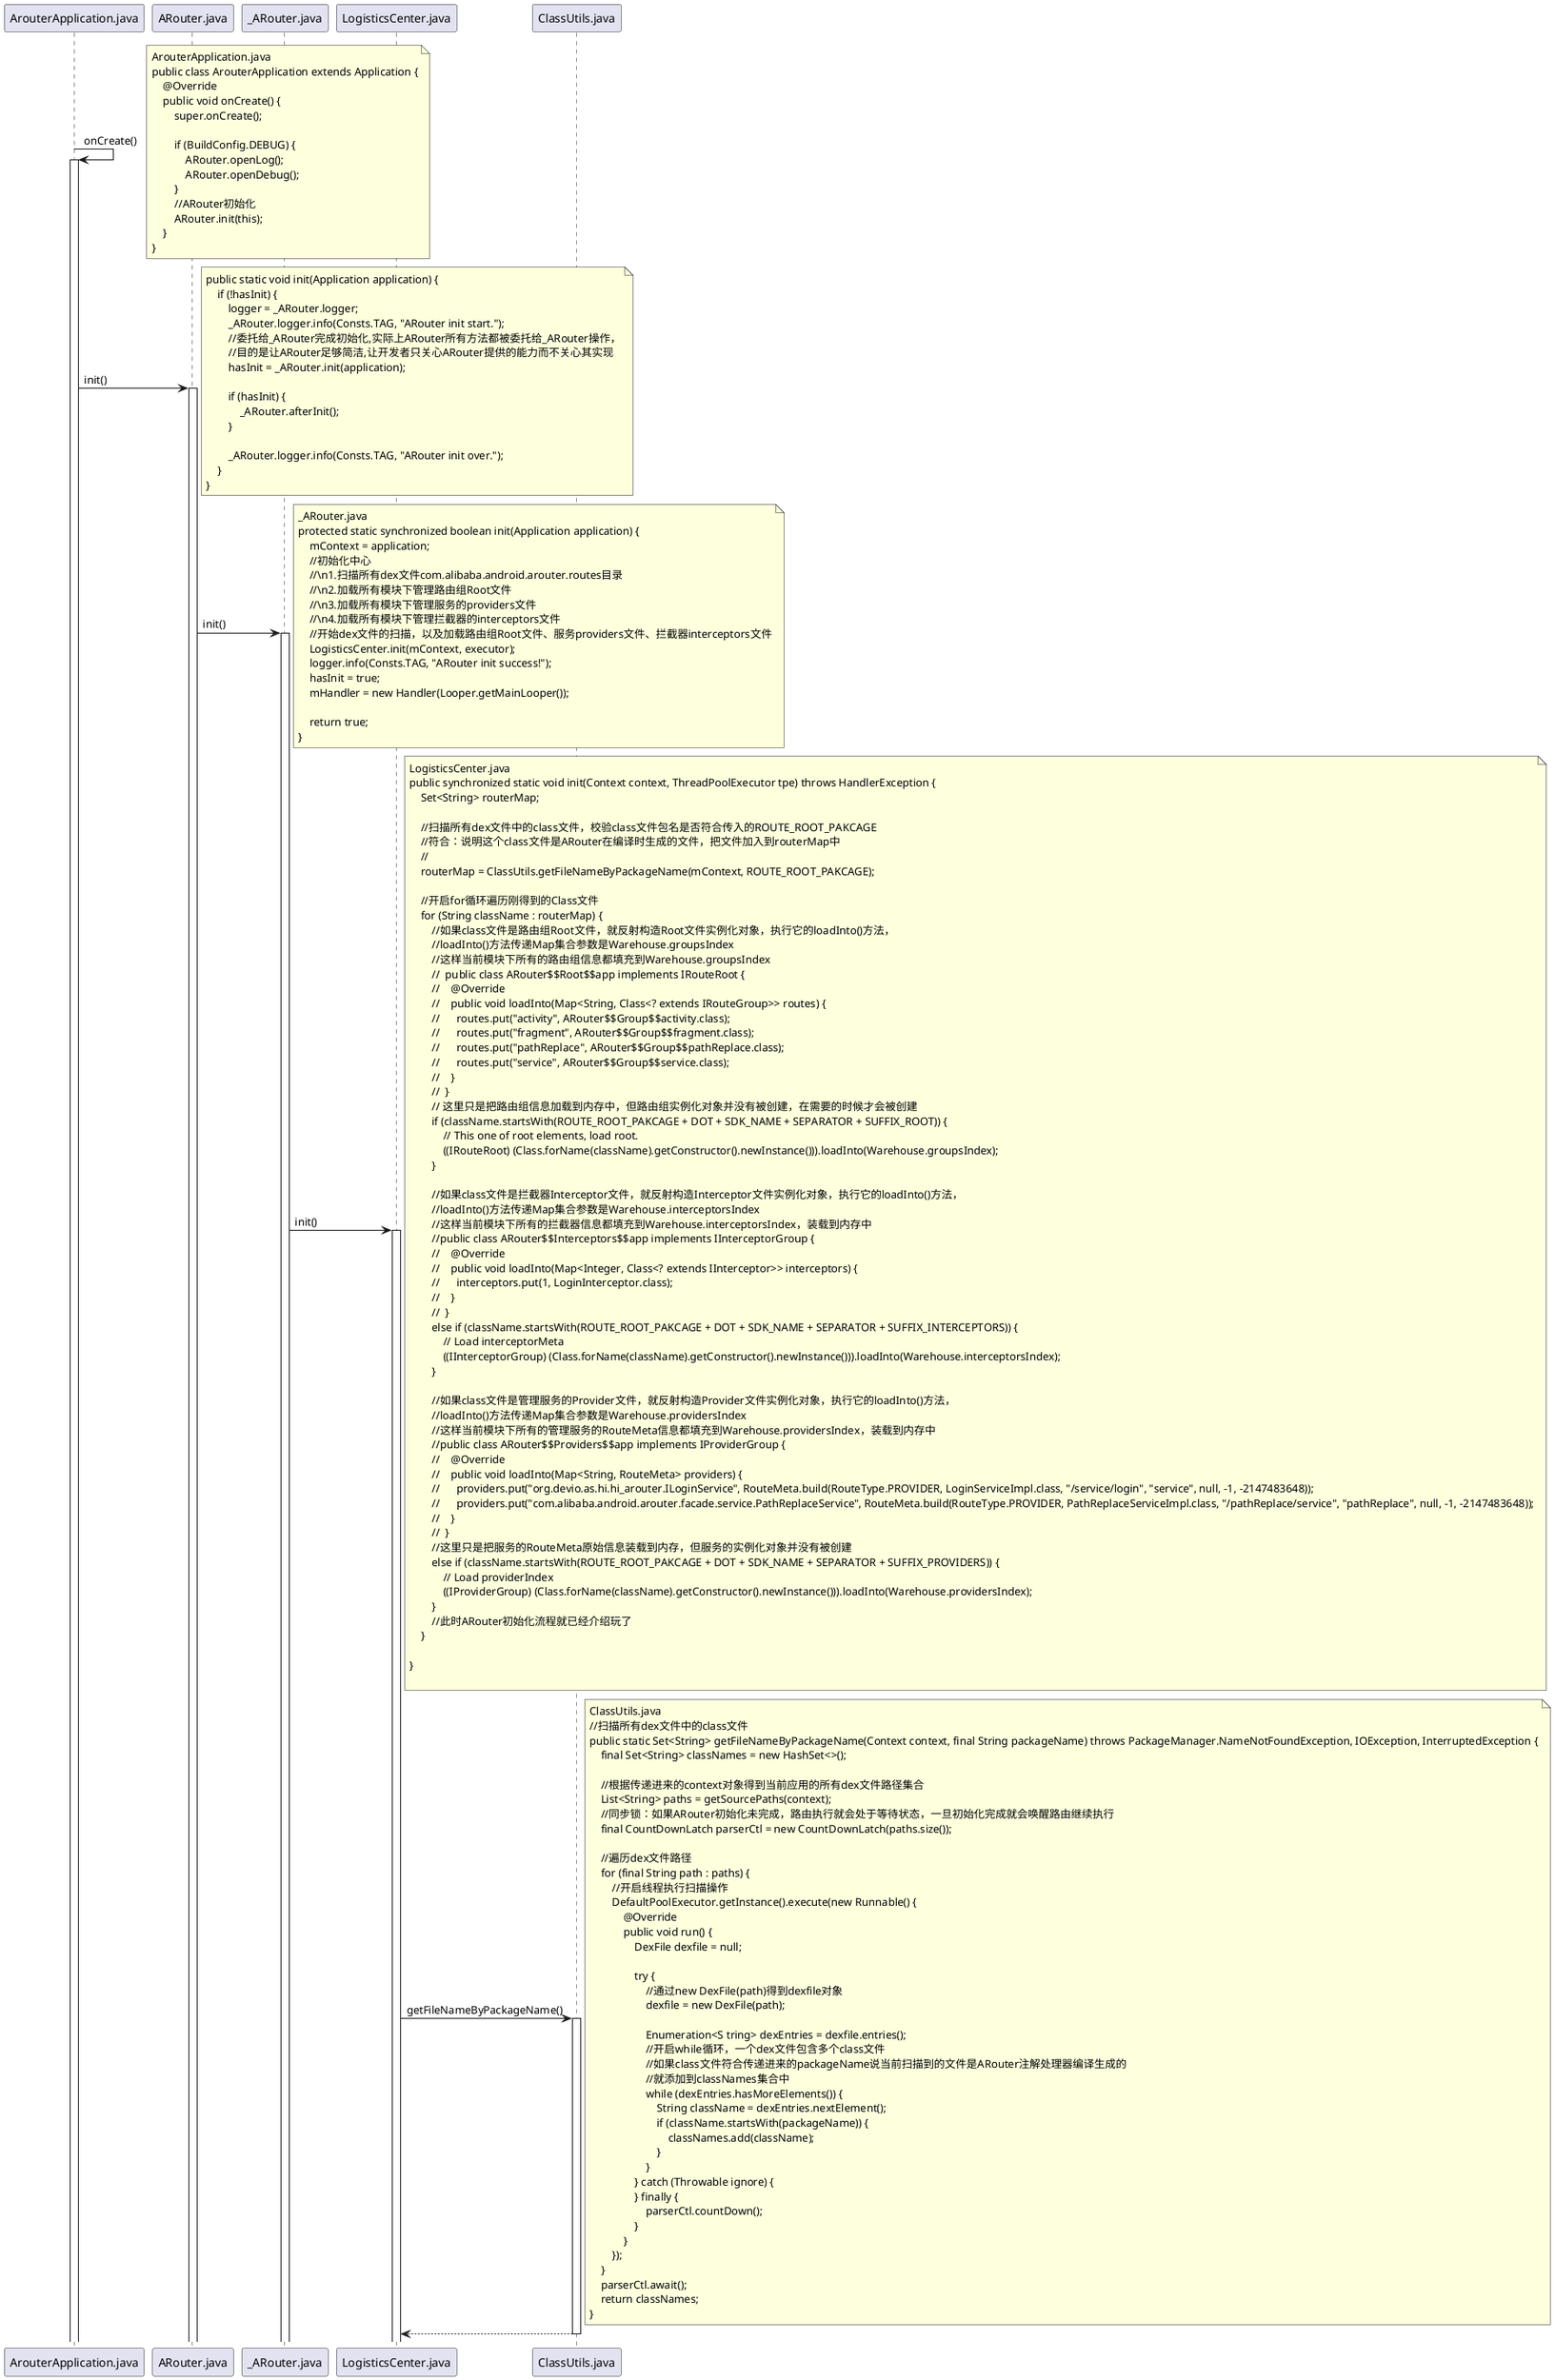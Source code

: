 @startuml
'初始化流程
ArouterApplication.java -> ArouterApplication.java: onCreate()
activate ArouterApplication.java
note right
ArouterApplication.java
public class ArouterApplication extends Application {
    @Override
    public void onCreate() {
        super.onCreate();

        if (BuildConfig.DEBUG) {
            ARouter.openLog();
            ARouter.openDebug();
        }
        //ARouter初始化
        ARouter.init(this);
    }
}
end note

ArouterApplication.java -> ARouter.java :init()
activate ARouter.java
note right
public static void init(Application application) {
    if (!hasInit) {
        logger = _ARouter.logger;
        _ARouter.logger.info(Consts.TAG, "ARouter init start.");
        //委托给_ARouter完成初始化,实际上ARouter所有方法都被委托给_ARouter操作，
        //目的是让ARouter足够简洁,让开发者只关心ARouter提供的能力而不关心其实现
        hasInit = _ARouter.init(application);

        if (hasInit) {
            _ARouter.afterInit();
        }

        _ARouter.logger.info(Consts.TAG, "ARouter init over.");
    }
}
end note
ARouter.java -> _ARouter.java :init()
activate _ARouter.java
note right
_ARouter.java
protected static synchronized boolean init(Application application) {
    mContext = application;
    //初始化中心
    //\n1.扫描所有dex文件com.alibaba.android.arouter.routes目录
    //\n2.加载所有模块下管理路由组Root文件
    //\n3.加载所有模块下管理服务的providers文件
    //\n4.加载所有模块下管理拦截器的interceptors文件
    //开始dex文件的扫描，以及加载路由组Root文件、服务providers文件、拦截器interceptors文件
    LogisticsCenter.init(mContext, executor);
    logger.info(Consts.TAG, "ARouter init success!");
    hasInit = true;
    mHandler = new Handler(Looper.getMainLooper());

    return true;
}
end note


_ARouter.java -> LogisticsCenter.java : init()
activate LogisticsCenter.java
note right
LogisticsCenter.java
public synchronized static void init(Context context, ThreadPoolExecutor tpe) throws HandlerException {
    Set<String> routerMap;

    //扫描所有dex文件中的class文件，校验class文件包名是否符合传入的ROUTE_ROOT_PAKCAGE
    //符合：说明这个class文件是ARouter在编译时生成的文件，把文件加入到routerMap中
    //
    routerMap = ClassUtils.getFileNameByPackageName(mContext, ROUTE_ROOT_PAKCAGE);

    //开启for循环遍历刚得到的Class文件
    for (String className : routerMap) {
        //如果class文件是路由组Root文件，就反射构造Root文件实例化对象，执行它的loadInto()方法，
        //loadInto()方法传递Map集合参数是Warehouse.groupsIndex
        //这样当前模块下所有的路由组信息都填充到Warehouse.groupsIndex
        //  public class ARouter$$Root$$app implements IRouteRoot {
        //    @Override
        //    public void loadInto(Map<String, Class<? extends IRouteGroup>> routes) {
        //      routes.put("activity", ARouter$$Group$$activity.class);
        //      routes.put("fragment", ARouter$$Group$$fragment.class);
        //      routes.put("pathReplace", ARouter$$Group$$pathReplace.class);
        //      routes.put("service", ARouter$$Group$$service.class);
        //    }
        //  }
        // 这里只是把路由组信息加载到内存中，但路由组实例化对象并没有被创建，在需要的时候才会被创建
        if (className.startsWith(ROUTE_ROOT_PAKCAGE + DOT + SDK_NAME + SEPARATOR + SUFFIX_ROOT)) {
            // This one of root elements, load root.
            ((IRouteRoot) (Class.forName(className).getConstructor().newInstance())).loadInto(Warehouse.groupsIndex);
        }

        //如果class文件是拦截器Interceptor文件，就反射构造Interceptor文件实例化对象，执行它的loadInto()方法，
        //loadInto()方法传递Map集合参数是Warehouse.interceptorsIndex
        //这样当前模块下所有的拦截器信息都填充到Warehouse.interceptorsIndex，装载到内存中
        //public class ARouter$$Interceptors$$app implements IInterceptorGroup {
        //    @Override
        //    public void loadInto(Map<Integer, Class<? extends IInterceptor>> interceptors) {
        //      interceptors.put(1, LoginInterceptor.class);
        //    }
        //  }
        else if (className.startsWith(ROUTE_ROOT_PAKCAGE + DOT + SDK_NAME + SEPARATOR + SUFFIX_INTERCEPTORS)) {
            // Load interceptorMeta
            ((IInterceptorGroup) (Class.forName(className).getConstructor().newInstance())).loadInto(Warehouse.interceptorsIndex);
        }

        //如果class文件是管理服务的Provider文件，就反射构造Provider文件实例化对象，执行它的loadInto()方法，
        //loadInto()方法传递Map集合参数是Warehouse.providersIndex
        //这样当前模块下所有的管理服务的RouteMeta信息都填充到Warehouse.providersIndex，装载到内存中
        //public class ARouter$$Providers$$app implements IProviderGroup {
        //    @Override
        //    public void loadInto(Map<String, RouteMeta> providers) {
        //      providers.put("org.devio.as.hi.hi_arouter.ILoginService", RouteMeta.build(RouteType.PROVIDER, LoginServiceImpl.class, "/service/login", "service", null, -1, -2147483648));
        //      providers.put("com.alibaba.android.arouter.facade.service.PathReplaceService", RouteMeta.build(RouteType.PROVIDER, PathReplaceServiceImpl.class, "/pathReplace/service", "pathReplace", null, -1, -2147483648));
        //    }
        //  }
        //这里只是把服务的RouteMeta原始信息装载到内存，但服务的实例化对象并没有被创建
        else if (className.startsWith(ROUTE_ROOT_PAKCAGE + DOT + SDK_NAME + SEPARATOR + SUFFIX_PROVIDERS)) {
            // Load providerIndex
            ((IProviderGroup) (Class.forName(className).getConstructor().newInstance())).loadInto(Warehouse.providersIndex);
        }
        //此时ARouter初始化流程就已经介绍玩了
    }

}

end note

LogisticsCenter.java -> ClassUtils.java : getFileNameByPackageName()
activate ClassUtils.java
note right
ClassUtils.java
//扫描所有dex文件中的class文件
public static Set<String> getFileNameByPackageName(Context context, final String packageName) throws PackageManager.NameNotFoundException, IOException, InterruptedException {
    final Set<String> classNames = new HashSet<>();

    //根据传递进来的context对象得到当前应用的所有dex文件路径集合
    List<String> paths = getSourcePaths(context);
    //同步锁：如果ARouter初始化未完成，路由执行就会处于等待状态，一旦初始化完成就会唤醒路由继续执行
    final CountDownLatch parserCtl = new CountDownLatch(paths.size());

    //遍历dex文件路径
    for (final String path : paths) {
        //开启线程执行扫描操作
        DefaultPoolExecutor.getInstance().execute(new Runnable() {
            @Override
            public void run() {
                DexFile dexfile = null;

                try {
                    //通过new DexFile(path)得到dexfile对象
                    dexfile = new DexFile(path);

                    Enumeration<S tring> dexEntries = dexfile.entries();
                    //开启while循环，一个dex文件包含多个class文件
                    //如果class文件符合传递进来的packageName说当前扫描到的文件是ARouter注解处理器编译生成的
                    //就添加到classNames集合中
                    while (dexEntries.hasMoreElements()) {
                        String className = dexEntries.nextElement();
                        if (className.startsWith(packageName)) {
                            classNames.add(className);
                        }
                    }
                } catch (Throwable ignore) {
                } finally {
                    parserCtl.countDown();
                }
            }
        });
    }
    parserCtl.await();
    return classNames;
}
end note

ClassUtils.java --> LogisticsCenter.java
deactivate ClassUtils.java


@enduml